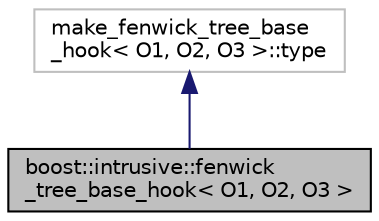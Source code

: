 digraph "boost::intrusive::fenwick_tree_base_hook&lt; O1, O2, O3 &gt;"
{
  edge [fontname="Helvetica",fontsize="10",labelfontname="Helvetica",labelfontsize="10"];
  node [fontname="Helvetica",fontsize="10",shape=record];
  Node0 [label="boost::intrusive::fenwick\l_tree_base_hook\< O1, O2, O3 \>",height=0.2,width=0.4,color="black", fillcolor="grey75", style="filled", fontcolor="black"];
  Node1 -> Node0 [dir="back",color="midnightblue",fontsize="10",style="solid"];
  Node1 [label="make_fenwick_tree_base\l_hook\< O1, O2, O3 \>::type",height=0.2,width=0.4,color="grey75", fillcolor="white", style="filled"];
}
